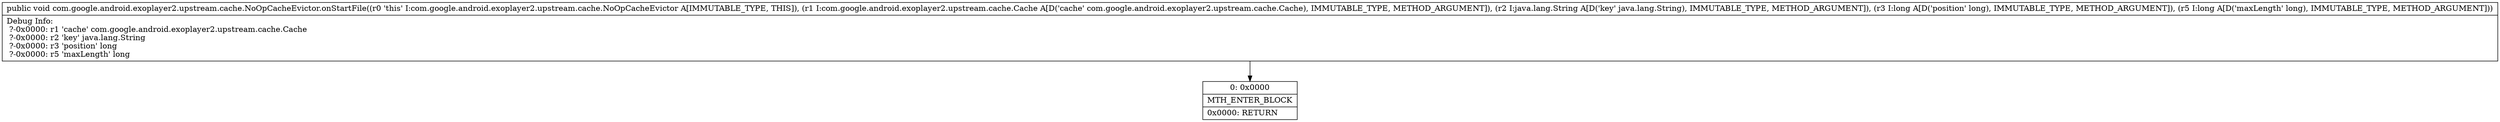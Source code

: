 digraph "CFG forcom.google.android.exoplayer2.upstream.cache.NoOpCacheEvictor.onStartFile(Lcom\/google\/android\/exoplayer2\/upstream\/cache\/Cache;Ljava\/lang\/String;JJ)V" {
Node_0 [shape=record,label="{0\:\ 0x0000|MTH_ENTER_BLOCK\l|0x0000: RETURN   \l}"];
MethodNode[shape=record,label="{public void com.google.android.exoplayer2.upstream.cache.NoOpCacheEvictor.onStartFile((r0 'this' I:com.google.android.exoplayer2.upstream.cache.NoOpCacheEvictor A[IMMUTABLE_TYPE, THIS]), (r1 I:com.google.android.exoplayer2.upstream.cache.Cache A[D('cache' com.google.android.exoplayer2.upstream.cache.Cache), IMMUTABLE_TYPE, METHOD_ARGUMENT]), (r2 I:java.lang.String A[D('key' java.lang.String), IMMUTABLE_TYPE, METHOD_ARGUMENT]), (r3 I:long A[D('position' long), IMMUTABLE_TYPE, METHOD_ARGUMENT]), (r5 I:long A[D('maxLength' long), IMMUTABLE_TYPE, METHOD_ARGUMENT]))  | Debug Info:\l  ?\-0x0000: r1 'cache' com.google.android.exoplayer2.upstream.cache.Cache\l  ?\-0x0000: r2 'key' java.lang.String\l  ?\-0x0000: r3 'position' long\l  ?\-0x0000: r5 'maxLength' long\l}"];
MethodNode -> Node_0;
}

